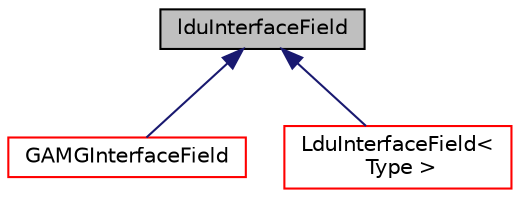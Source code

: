 digraph "lduInterfaceField"
{
  bgcolor="transparent";
  edge [fontname="Helvetica",fontsize="10",labelfontname="Helvetica",labelfontsize="10"];
  node [fontname="Helvetica",fontsize="10",shape=record];
  Node1 [label="lduInterfaceField",height=0.2,width=0.4,color="black", fillcolor="grey75", style="filled", fontcolor="black"];
  Node1 -> Node2 [dir="back",color="midnightblue",fontsize="10",style="solid",fontname="Helvetica"];
  Node2 [label="GAMGInterfaceField",height=0.2,width=0.4,color="red",URL="$a00911.html",tooltip="Abstract base class for GAMG agglomerated interface fields. "];
  Node1 -> Node3 [dir="back",color="midnightblue",fontsize="10",style="solid",fontname="Helvetica"];
  Node3 [label="LduInterfaceField\<\l Type \>",height=0.2,width=0.4,color="red",URL="$a01304.html",tooltip="An abstract base class for implicitly-coupled interface fields e.g. processor and cyclic patch fields..."];
}
